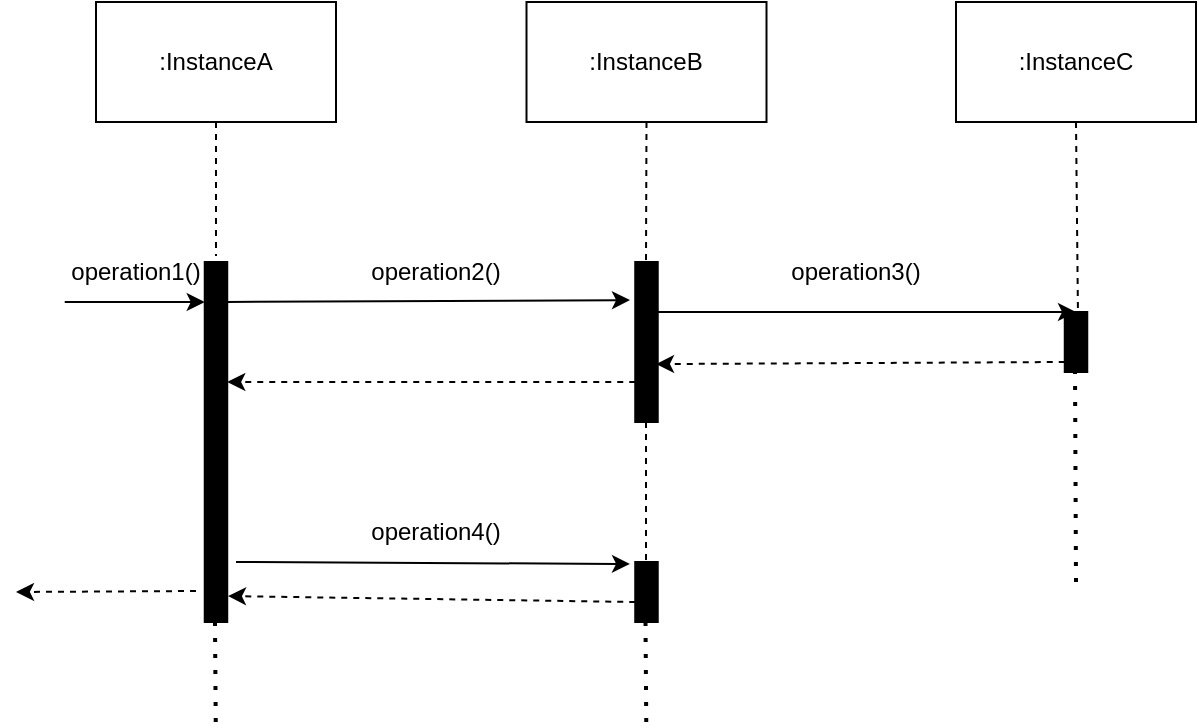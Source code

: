 <mxfile>
    <diagram id="iaQI84pSTXAQYkNLJLMJ" name="第1頁">
        <mxGraphModel dx="1216" dy="787" grid="1" gridSize="10" guides="1" tooltips="1" connect="1" arrows="1" fold="1" page="1" pageScale="1" pageWidth="827" pageHeight="1169" math="0" shadow="0">
            <root>
                <mxCell id="0"/>
                <mxCell id="1" parent="0"/>
                <mxCell id="6" style="edgeStyle=none;html=1;exitX=0.5;exitY=1;exitDx=0;exitDy=0;entryX=0.5;entryY=-0.017;entryDx=0;entryDy=0;entryPerimeter=0;endArrow=none;endFill=0;dashed=1;" edge="1" parent="1" source="2" target="5">
                    <mxGeometry relative="1" as="geometry"/>
                </mxCell>
                <mxCell id="2" value=":InstanceA" style="rounded=0;whiteSpace=wrap;html=1;" vertex="1" parent="1">
                    <mxGeometry x="90" y="140" width="120" height="60" as="geometry"/>
                </mxCell>
                <mxCell id="10" style="edgeStyle=none;html=1;exitX=0.5;exitY=1;exitDx=0;exitDy=0;entryX=0.478;entryY=0;entryDx=0;entryDy=0;entryPerimeter=0;dashed=1;endArrow=none;endFill=0;" edge="1" parent="1" source="3" target="7">
                    <mxGeometry relative="1" as="geometry"/>
                </mxCell>
                <mxCell id="3" value=":InstanceB" style="rounded=0;whiteSpace=wrap;html=1;" vertex="1" parent="1">
                    <mxGeometry x="305.25" y="140" width="120" height="60" as="geometry"/>
                </mxCell>
                <mxCell id="15" style="edgeStyle=none;html=1;exitX=0.5;exitY=1;exitDx=0;exitDy=0;entryX=0.588;entryY=0.067;entryDx=0;entryDy=0;entryPerimeter=0;dashed=1;endArrow=none;endFill=0;" edge="1" parent="1" source="4" target="14">
                    <mxGeometry relative="1" as="geometry"/>
                </mxCell>
                <mxCell id="4" value=":InstanceC" style="rounded=0;whiteSpace=wrap;html=1;" vertex="1" parent="1">
                    <mxGeometry x="520" y="140" width="120" height="60" as="geometry"/>
                </mxCell>
                <mxCell id="5" value="" style="html=1;points=[];perimeter=orthogonalPerimeter;fillColor=strokeColor;" vertex="1" parent="1">
                    <mxGeometry x="144.37" y="270" width="11.25" height="180" as="geometry"/>
                </mxCell>
                <mxCell id="11" style="edgeStyle=none;html=1;entryX=0.478;entryY=0;entryDx=0;entryDy=0;entryPerimeter=0;dashed=1;endArrow=none;endFill=0;" edge="1" parent="1" source="7" target="8">
                    <mxGeometry relative="1" as="geometry"/>
                </mxCell>
                <mxCell id="7" value="" style="html=1;points=[];perimeter=orthogonalPerimeter;fillColor=strokeColor;" vertex="1" parent="1">
                    <mxGeometry x="359.62" y="270" width="11.25" height="80" as="geometry"/>
                </mxCell>
                <mxCell id="8" value="" style="html=1;points=[];perimeter=orthogonalPerimeter;fillColor=strokeColor;" vertex="1" parent="1">
                    <mxGeometry x="359.62" y="420" width="11.25" height="30" as="geometry"/>
                </mxCell>
                <mxCell id="12" value="" style="endArrow=none;dashed=1;html=1;dashPattern=1 3;strokeWidth=2;" edge="1" parent="1">
                    <mxGeometry width="50" height="50" relative="1" as="geometry">
                        <mxPoint x="365.13" y="500" as="sourcePoint"/>
                        <mxPoint x="364.75" y="450" as="targetPoint"/>
                    </mxGeometry>
                </mxCell>
                <mxCell id="13" value="" style="endArrow=none;dashed=1;html=1;dashPattern=1 3;strokeWidth=2;" edge="1" parent="1">
                    <mxGeometry width="50" height="50" relative="1" as="geometry">
                        <mxPoint x="149.87" y="500" as="sourcePoint"/>
                        <mxPoint x="149.49" y="450" as="targetPoint"/>
                    </mxGeometry>
                </mxCell>
                <mxCell id="14" value="" style="html=1;points=[];perimeter=orthogonalPerimeter;fillColor=strokeColor;" vertex="1" parent="1">
                    <mxGeometry x="574.38" y="295" width="11.25" height="30" as="geometry"/>
                </mxCell>
                <mxCell id="16" value="" style="endArrow=none;dashed=1;html=1;dashPattern=1 3;strokeWidth=2;" edge="1" parent="1">
                    <mxGeometry width="50" height="50" relative="1" as="geometry">
                        <mxPoint x="580" y="430" as="sourcePoint"/>
                        <mxPoint x="579.51" y="325" as="targetPoint"/>
                    </mxGeometry>
                </mxCell>
                <mxCell id="17" value="" style="endArrow=classic;html=1;entryX=0.5;entryY=0;entryDx=0;entryDy=0;entryPerimeter=0;" edge="1" parent="1" target="14">
                    <mxGeometry width="50" height="50" relative="1" as="geometry">
                        <mxPoint x="370.87" y="295" as="sourcePoint"/>
                        <mxPoint x="460.87" y="295" as="targetPoint"/>
                    </mxGeometry>
                </mxCell>
                <mxCell id="18" value="" style="endArrow=classic;html=1;entryX=-0.233;entryY=0.238;entryDx=0;entryDy=0;entryPerimeter=0;" edge="1" parent="1" target="7">
                    <mxGeometry width="50" height="50" relative="1" as="geometry">
                        <mxPoint x="155.62" y="290" as="sourcePoint"/>
                        <mxPoint x="245.62" y="290" as="targetPoint"/>
                    </mxGeometry>
                </mxCell>
                <mxCell id="23" value="" style="endArrow=classic;html=1;" edge="1" parent="1">
                    <mxGeometry width="50" height="50" relative="1" as="geometry">
                        <mxPoint x="74.37" y="290" as="sourcePoint"/>
                        <mxPoint x="144.37" y="290" as="targetPoint"/>
                    </mxGeometry>
                </mxCell>
                <mxCell id="24" value="" style="endArrow=classic;html=1;entryX=-0.233;entryY=0.033;entryDx=0;entryDy=0;entryPerimeter=0;" edge="1" parent="1" target="8">
                    <mxGeometry width="50" height="50" relative="1" as="geometry">
                        <mxPoint x="160.0" y="420" as="sourcePoint"/>
                        <mxPoint x="230.0" y="420" as="targetPoint"/>
                    </mxGeometry>
                </mxCell>
                <mxCell id="25" value="" style="endArrow=classic;html=1;dashed=1;entryX=0.923;entryY=0.638;entryDx=0;entryDy=0;entryPerimeter=0;" edge="1" parent="1" target="7">
                    <mxGeometry width="50" height="50" relative="1" as="geometry">
                        <mxPoint x="574.38" y="320" as="sourcePoint"/>
                        <mxPoint x="474.38" y="320" as="targetPoint"/>
                    </mxGeometry>
                </mxCell>
                <mxCell id="28" value="" style="endArrow=classic;html=1;dashed=1;" edge="1" parent="1">
                    <mxGeometry width="50" height="50" relative="1" as="geometry">
                        <mxPoint x="140" y="434.5" as="sourcePoint"/>
                        <mxPoint x="50" y="435" as="targetPoint"/>
                    </mxGeometry>
                </mxCell>
                <mxCell id="29" value="" style="endArrow=classic;html=1;dashed=1;entryX=1.034;entryY=0.928;entryDx=0;entryDy=0;entryPerimeter=0;" edge="1" parent="1" target="5">
                    <mxGeometry width="50" height="50" relative="1" as="geometry">
                        <mxPoint x="359.62" y="440" as="sourcePoint"/>
                        <mxPoint x="299.62" y="440" as="targetPoint"/>
                    </mxGeometry>
                </mxCell>
                <mxCell id="31" value="" style="endArrow=classic;html=1;dashed=1;" edge="1" parent="1" target="5">
                    <mxGeometry width="50" height="50" relative="1" as="geometry">
                        <mxPoint x="359.62" y="330" as="sourcePoint"/>
                        <mxPoint x="289.62" y="330" as="targetPoint"/>
                    </mxGeometry>
                </mxCell>
                <mxCell id="32" value="operation1()" style="text;html=1;strokeColor=none;fillColor=none;align=center;verticalAlign=middle;whiteSpace=wrap;rounded=0;" vertex="1" parent="1">
                    <mxGeometry x="80" y="260" width="60" height="30" as="geometry"/>
                </mxCell>
                <mxCell id="33" value="operation3()" style="text;html=1;strokeColor=none;fillColor=none;align=center;verticalAlign=middle;whiteSpace=wrap;rounded=0;" vertex="1" parent="1">
                    <mxGeometry x="440" y="260" width="60" height="30" as="geometry"/>
                </mxCell>
                <mxCell id="34" value="operation4()" style="text;html=1;strokeColor=none;fillColor=none;align=center;verticalAlign=middle;whiteSpace=wrap;rounded=0;" vertex="1" parent="1">
                    <mxGeometry x="230" y="390" width="60" height="30" as="geometry"/>
                </mxCell>
                <mxCell id="35" value="operation2()" style="text;html=1;strokeColor=none;fillColor=none;align=center;verticalAlign=middle;whiteSpace=wrap;rounded=0;" vertex="1" parent="1">
                    <mxGeometry x="230" y="260" width="60" height="30" as="geometry"/>
                </mxCell>
            </root>
        </mxGraphModel>
    </diagram>
</mxfile>